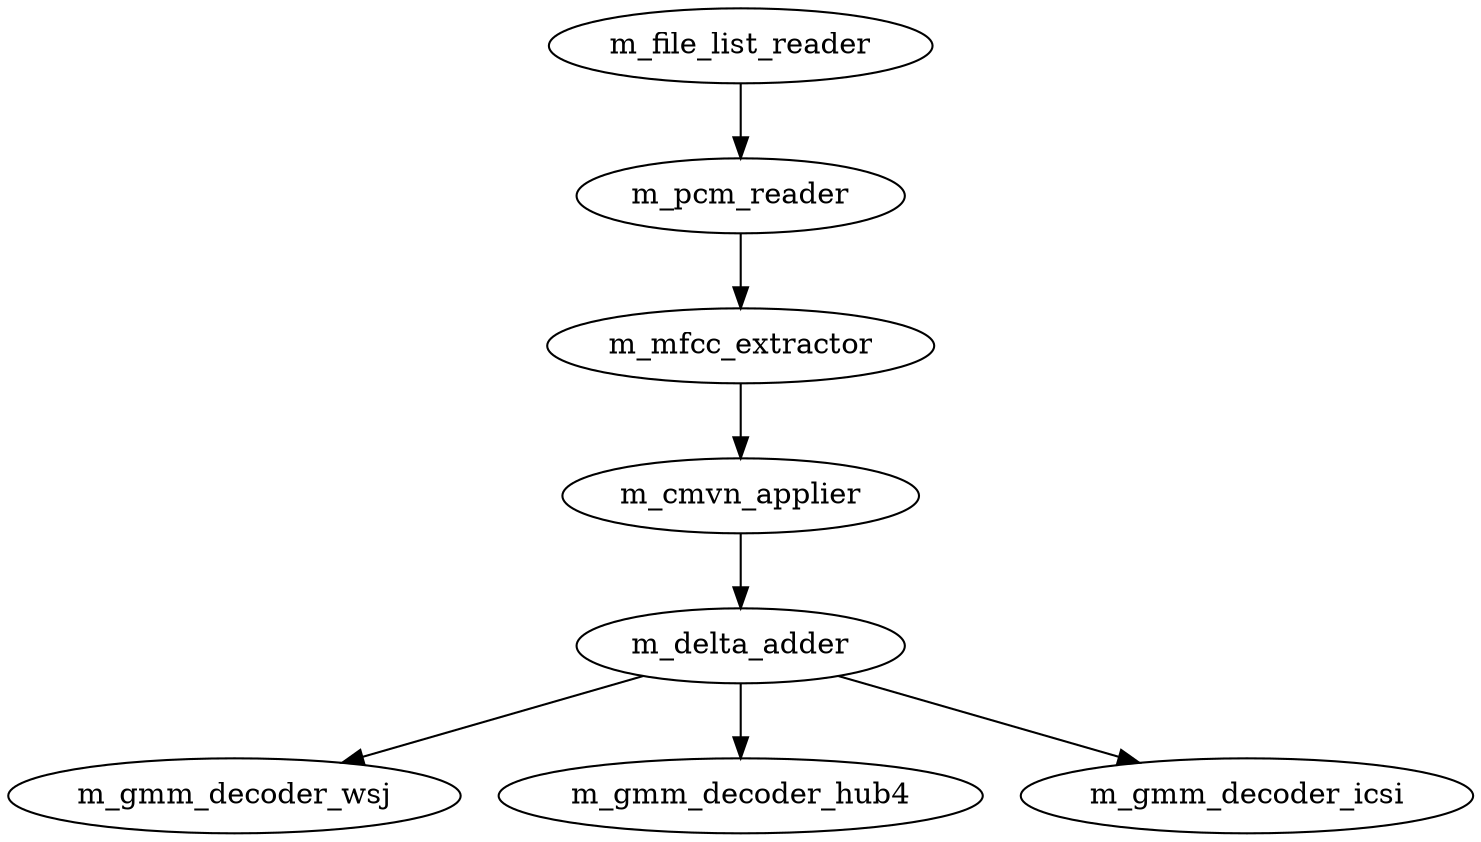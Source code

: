digraph {
m_file_list_reader -> m_pcm_reader -> m_mfcc_extractor -> m_cmvn_applier -> m_delta_adder;
m_delta_adder -> m_gmm_decoder_wsj;
m_delta_adder -> m_gmm_decoder_hub4;
m_delta_adder -> m_gmm_decoder_icsi;
}
